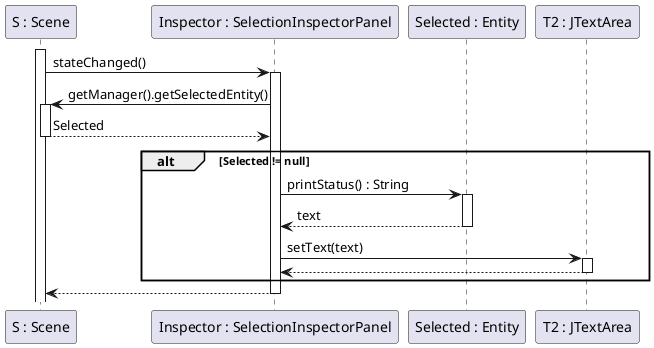 @startuml

participant "S : Scene" as S

participant "Inspector : SelectionInspectorPanel" as I

activate S

S-> I : stateChanged()
activate I

I->S : getManager().getSelectedEntity()
activate S

I <-- S : Selected
deactivate S

alt Selected != null
    participant "Selected : Entity" as E

    I -> E : printStatus() : String
    activate E

    I <-- E : text 
    deactivate E

    participant "T2 : JTextArea" as T

    I -> T : setText(text)
    activate T

    I <-- T
    deactivate T

end

S <-- I 
deactivate I

@enduml